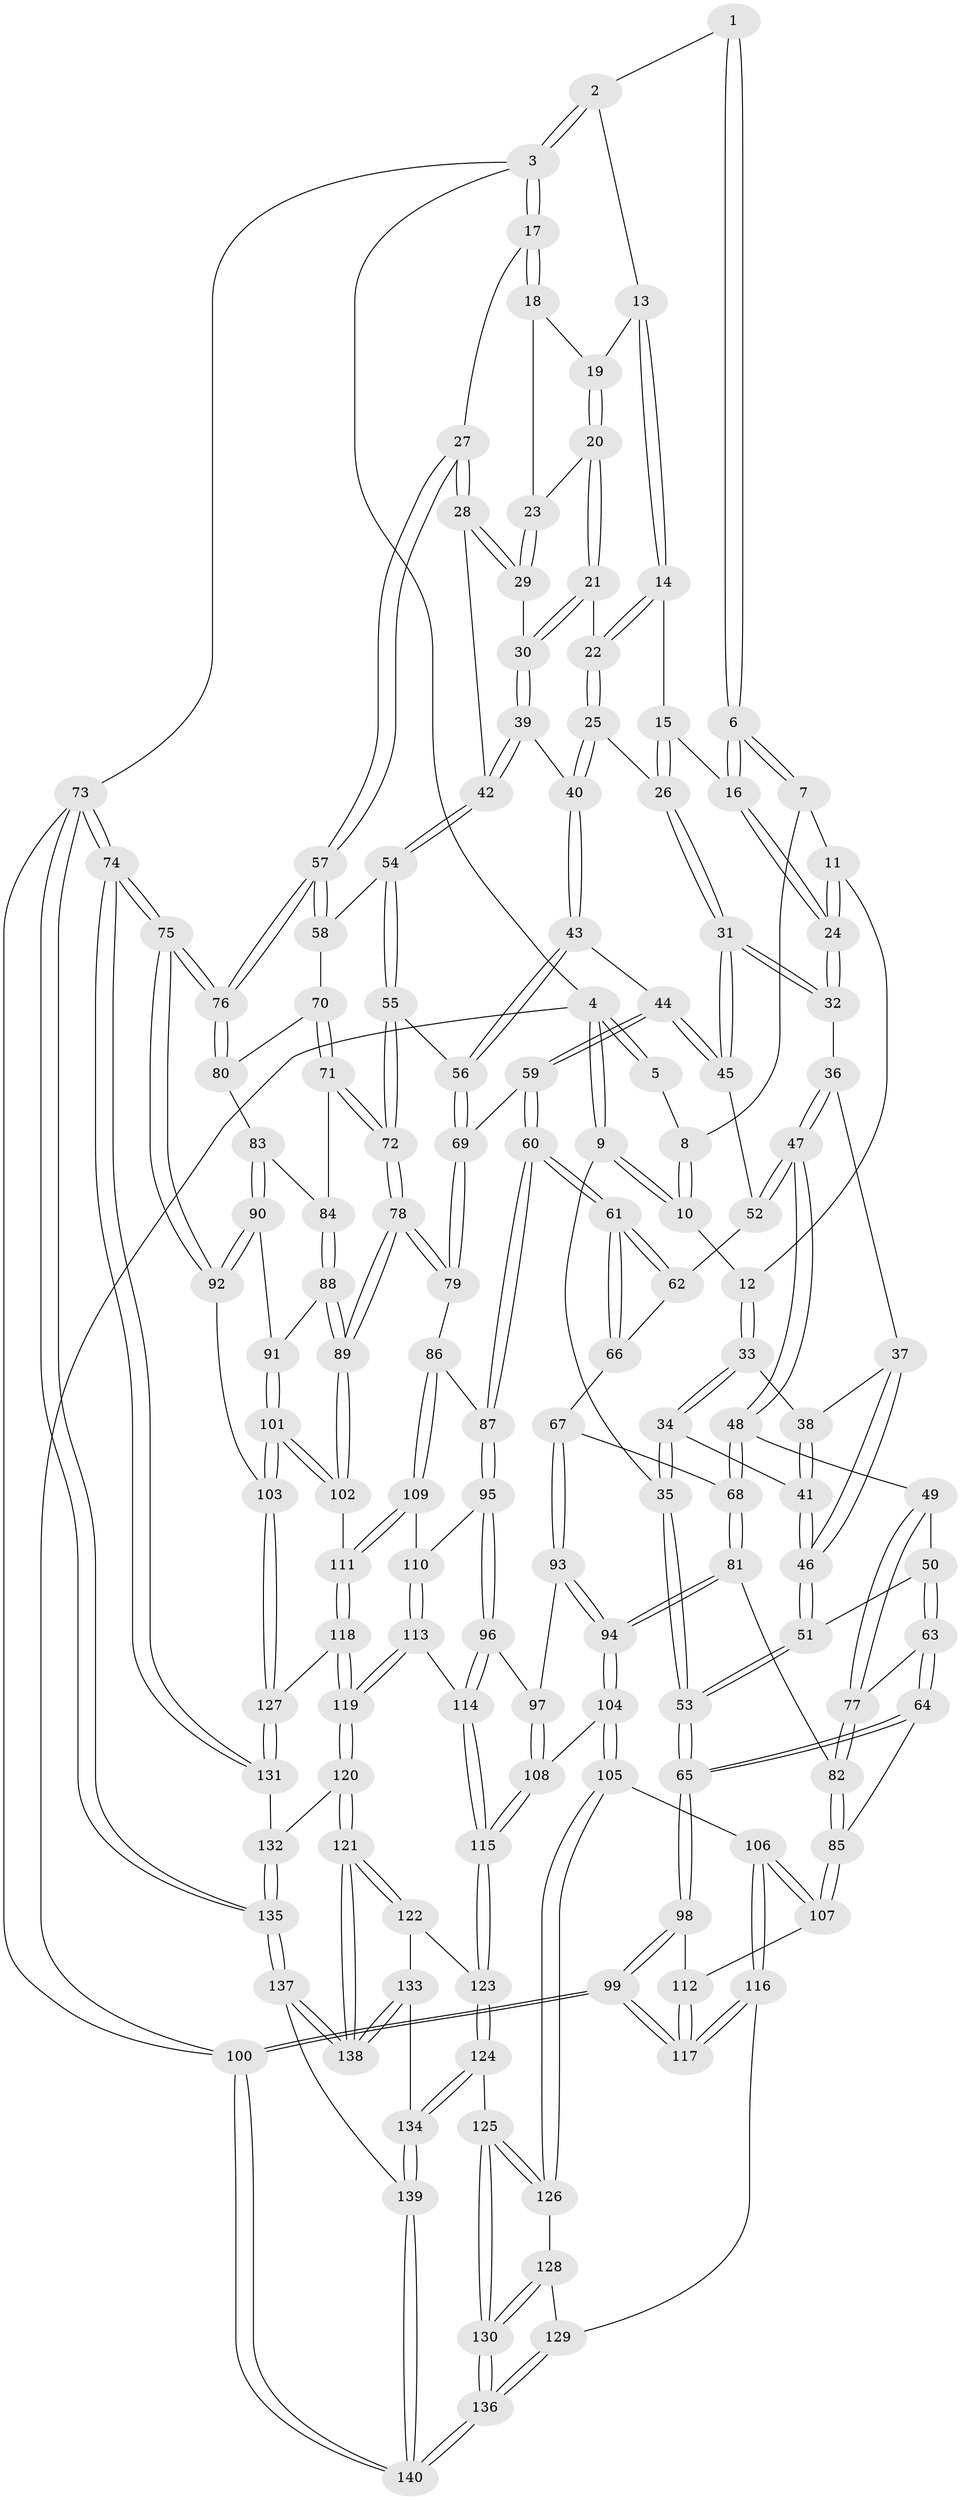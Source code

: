 // coarse degree distribution, {4: 0.35714285714285715, 7: 0.014285714285714285, 2: 0.04285714285714286, 6: 0.14285714285714285, 5: 0.3, 3: 0.11428571428571428, 8: 0.02857142857142857}
// Generated by graph-tools (version 1.1) at 2025/21/03/04/25 18:21:20]
// undirected, 140 vertices, 347 edges
graph export_dot {
graph [start="1"]
  node [color=gray90,style=filled];
  1 [pos="+0.36137194931830185+0"];
  2 [pos="+0.626004436683632+0"];
  3 [pos="+1+0"];
  4 [pos="+0+0"];
  5 [pos="+0.17187809993113548+0"];
  6 [pos="+0.3512118713124967+0.08119292912039754"];
  7 [pos="+0.17110946414170225+0"];
  8 [pos="+0.1623390624910902+0"];
  9 [pos="+0+0"];
  10 [pos="+0.08938453071492826+0.0820617324574685"];
  11 [pos="+0.2276471532325656+0.11011623105453987"];
  12 [pos="+0.1278808256283281+0.14487536090748038"];
  13 [pos="+0.6181405392182263+0"];
  14 [pos="+0.5458404304140658+0.054362420965107565"];
  15 [pos="+0.42780954632417817+0.10013330047372004"];
  16 [pos="+0.3515856909865145+0.08537042401908668"];
  17 [pos="+1+0.07644544868310746"];
  18 [pos="+0.7652621609057362+0.08983464228088148"];
  19 [pos="+0.6870417622634922+0.061722854040487656"];
  20 [pos="+0.6757433622316819+0.14388180304956377"];
  21 [pos="+0.6683074938236593+0.15693840206029533"];
  22 [pos="+0.5667182503686538+0.1633697839373665"];
  23 [pos="+0.7514780900322623+0.16265430243962775"];
  24 [pos="+0.3141167087358251+0.1324551501669167"];
  25 [pos="+0.5407338479439951+0.21787474198139004"];
  26 [pos="+0.49488083434139646+0.2245057887693104"];
  27 [pos="+1+0.08921685251510829"];
  28 [pos="+0.900972737381296+0.2366777674377284"];
  29 [pos="+0.7604000899731403+0.17455741252010906"];
  30 [pos="+0.6840446471772557+0.2340864035484249"];
  31 [pos="+0.4395509496964837+0.27287065260756327"];
  32 [pos="+0.31388190885305967+0.14013123622361623"];
  33 [pos="+0.11878782028036357+0.18981120972402657"];
  34 [pos="+0.02261720672015102+0.24472677549955224"];
  35 [pos="+0+0.3340470947369748"];
  36 [pos="+0.26559827517945606+0.2392353011232756"];
  37 [pos="+0.2413979757481819+0.24604471539512823"];
  38 [pos="+0.12493639844576794+0.19512131476283748"];
  39 [pos="+0.6820697082268254+0.2713877205998838"];
  40 [pos="+0.6200048313578186+0.295894667753894"];
  41 [pos="+0.1509406165986772+0.3062922582654543"];
  42 [pos="+0.7965053399416973+0.31430509286965097"];
  43 [pos="+0.5753374850629053+0.41660900931991673"];
  44 [pos="+0.5727750692171382+0.417823048374509"];
  45 [pos="+0.41108640167835225+0.36862214092930207"];
  46 [pos="+0.171184355683439+0.3383277187695211"];
  47 [pos="+0.36412263539377226+0.3843480547243247"];
  48 [pos="+0.30713294722384643+0.44022566771807947"];
  49 [pos="+0.28329522599639395+0.43739794123778625"];
  50 [pos="+0.22286807876194023+0.4158213553182338"];
  51 [pos="+0.16725731056299603+0.3619170738403531"];
  52 [pos="+0.3976830558863384+0.37518439506910195"];
  53 [pos="+0+0.4233734080587079"];
  54 [pos="+0.7782708062152462+0.43237143350889995"];
  55 [pos="+0.7747223028278508+0.4352449413834126"];
  56 [pos="+0.7029157165031317+0.46000966135907545"];
  57 [pos="+1+0.27027980833628834"];
  58 [pos="+0.8421810228449325+0.4580599624613552"];
  59 [pos="+0.543819759478359+0.532991492228011"];
  60 [pos="+0.5308461187960931+0.5653055506338852"];
  61 [pos="+0.5087144226069477+0.559785712298848"];
  62 [pos="+0.4410707406345459+0.4860584762213208"];
  63 [pos="+0.09980626303203523+0.5167296035013282"];
  64 [pos="+0.05698022218285955+0.5158004656928509"];
  65 [pos="+0+0.4260234241027583"];
  66 [pos="+0.40953685593305234+0.5586737018421103"];
  67 [pos="+0.376836988177006+0.5642660684301243"];
  68 [pos="+0.311408696290605+0.46658549305005487"];
  69 [pos="+0.6906335417753036+0.545399341222452"];
  70 [pos="+0.8795440973208624+0.5036477923996256"];
  71 [pos="+0.8300260190121995+0.5798212054063502"];
  72 [pos="+0.7965288414999406+0.587148702052236"];
  73 [pos="+1+1"];
  74 [pos="+1+1"];
  75 [pos="+1+0.7509099294599073"];
  76 [pos="+1+0.3758650606060289"];
  77 [pos="+0.16544794572684202+0.5534022465689624"];
  78 [pos="+0.761611978677993+0.6309444758755631"];
  79 [pos="+0.6941186882856878+0.6100004010061338"];
  80 [pos="+0.9321011831414555+0.5278756309833719"];
  81 [pos="+0.2332105599737433+0.6160570213262916"];
  82 [pos="+0.17069700579299277+0.561804048491081"];
  83 [pos="+0.9291383557816613+0.5762812313450298"];
  84 [pos="+0.8550079876011806+0.59060280160688"];
  85 [pos="+0.11027269560913837+0.6483224017541556"];
  86 [pos="+0.6857220598372692+0.6144009846238295"];
  87 [pos="+0.5338217388725165+0.5761278839789765"];
  88 [pos="+0.8688130899751981+0.6290781485702125"];
  89 [pos="+0.7702735991368204+0.6475626013906067"];
  90 [pos="+0.9471037961410683+0.6253103937972837"];
  91 [pos="+0.8772113611183179+0.6363553498375906"];
  92 [pos="+1+0.7321768456219437"];
  93 [pos="+0.37462570222502123+0.5782221664034266"];
  94 [pos="+0.2420489767704379+0.6618503299105263"];
  95 [pos="+0.5223714512785802+0.6268832286027403"];
  96 [pos="+0.4685715620772846+0.68390096537138"];
  97 [pos="+0.3961207141251782+0.641311809211614"];
  98 [pos="+0+0.7007513784796088"];
  99 [pos="+0+1"];
  100 [pos="+0+1"];
  101 [pos="+0.8273186316242166+0.74861680424487"];
  102 [pos="+0.7925332337469051+0.7104491338246448"];
  103 [pos="+0.8531761119517415+0.7913262084381465"];
  104 [pos="+0.23665179591942065+0.70069259827044"];
  105 [pos="+0.22378586204828374+0.7124745374638972"];
  106 [pos="+0.2151196532059216+0.7139450046279685"];
  107 [pos="+0.11406238432331682+0.6855725648634325"];
  108 [pos="+0.3063703030229096+0.7111785400852098"];
  109 [pos="+0.6360314575608278+0.7064688759743687"];
  110 [pos="+0.586410072538604+0.6829604136731515"];
  111 [pos="+0.6442418543457944+0.7452376258927421"];
  112 [pos="+0.10356114009564087+0.6891933590051883"];
  113 [pos="+0.5268964338050534+0.7558804877540762"];
  114 [pos="+0.4659176475001924+0.7191097749359713"];
  115 [pos="+0.4068162487991049+0.7838458601744391"];
  116 [pos="+0.08516533803854758+0.8859799804497447"];
  117 [pos="+0.05965430488924913+0.8948997609550904"];
  118 [pos="+0.6288874999546767+0.8066555318666361"];
  119 [pos="+0.606187808084725+0.8347340167988957"];
  120 [pos="+0.6003580402821851+0.8606112804043398"];
  121 [pos="+0.5898298908506465+0.8890215402660476"];
  122 [pos="+0.4891529760600984+0.8772204964964929"];
  123 [pos="+0.40424202912564894+0.8483638191481161"];
  124 [pos="+0.3613101609007217+0.8843094797833739"];
  125 [pos="+0.3341423309577149+0.8892015202221031"];
  126 [pos="+0.25364615511093963+0.8087185767264317"];
  127 [pos="+0.8468400396523622+0.8041365702752933"];
  128 [pos="+0.19336883188184867+0.871555359982645"];
  129 [pos="+0.1208155193487403+0.8894850563185959"];
  130 [pos="+0.2896718796860663+0.9342733019294825"];
  131 [pos="+0.8438147346646393+0.8273648934183995"];
  132 [pos="+0.8260961283133913+0.8683537275073145"];
  133 [pos="+0.4545814514080621+0.9687168650964911"];
  134 [pos="+0.413913459781016+0.9976950200829188"];
  135 [pos="+0.729796163622534+1"];
  136 [pos="+0.2645357166440277+0.9799844960562646"];
  137 [pos="+0.7262357892726911+1"];
  138 [pos="+0.6187611445514336+0.9826869399629331"];
  139 [pos="+0.4195284527961649+1"];
  140 [pos="+0.21846993952955804+1"];
  1 -- 2;
  1 -- 6;
  1 -- 6;
  2 -- 3;
  2 -- 3;
  2 -- 13;
  3 -- 4;
  3 -- 17;
  3 -- 17;
  3 -- 73;
  4 -- 5;
  4 -- 5;
  4 -- 9;
  4 -- 9;
  4 -- 100;
  5 -- 8;
  6 -- 7;
  6 -- 7;
  6 -- 16;
  6 -- 16;
  7 -- 8;
  7 -- 11;
  8 -- 10;
  8 -- 10;
  9 -- 10;
  9 -- 10;
  9 -- 35;
  10 -- 12;
  11 -- 12;
  11 -- 24;
  11 -- 24;
  12 -- 33;
  12 -- 33;
  13 -- 14;
  13 -- 14;
  13 -- 19;
  14 -- 15;
  14 -- 22;
  14 -- 22;
  15 -- 16;
  15 -- 26;
  15 -- 26;
  16 -- 24;
  16 -- 24;
  17 -- 18;
  17 -- 18;
  17 -- 27;
  18 -- 19;
  18 -- 23;
  19 -- 20;
  19 -- 20;
  20 -- 21;
  20 -- 21;
  20 -- 23;
  21 -- 22;
  21 -- 30;
  21 -- 30;
  22 -- 25;
  22 -- 25;
  23 -- 29;
  23 -- 29;
  24 -- 32;
  24 -- 32;
  25 -- 26;
  25 -- 40;
  25 -- 40;
  26 -- 31;
  26 -- 31;
  27 -- 28;
  27 -- 28;
  27 -- 57;
  27 -- 57;
  28 -- 29;
  28 -- 29;
  28 -- 42;
  29 -- 30;
  30 -- 39;
  30 -- 39;
  31 -- 32;
  31 -- 32;
  31 -- 45;
  31 -- 45;
  32 -- 36;
  33 -- 34;
  33 -- 34;
  33 -- 38;
  34 -- 35;
  34 -- 35;
  34 -- 41;
  35 -- 53;
  35 -- 53;
  36 -- 37;
  36 -- 47;
  36 -- 47;
  37 -- 38;
  37 -- 46;
  37 -- 46;
  38 -- 41;
  38 -- 41;
  39 -- 40;
  39 -- 42;
  39 -- 42;
  40 -- 43;
  40 -- 43;
  41 -- 46;
  41 -- 46;
  42 -- 54;
  42 -- 54;
  43 -- 44;
  43 -- 56;
  43 -- 56;
  44 -- 45;
  44 -- 45;
  44 -- 59;
  44 -- 59;
  45 -- 52;
  46 -- 51;
  46 -- 51;
  47 -- 48;
  47 -- 48;
  47 -- 52;
  47 -- 52;
  48 -- 49;
  48 -- 68;
  48 -- 68;
  49 -- 50;
  49 -- 77;
  49 -- 77;
  50 -- 51;
  50 -- 63;
  50 -- 63;
  51 -- 53;
  51 -- 53;
  52 -- 62;
  53 -- 65;
  53 -- 65;
  54 -- 55;
  54 -- 55;
  54 -- 58;
  55 -- 56;
  55 -- 72;
  55 -- 72;
  56 -- 69;
  56 -- 69;
  57 -- 58;
  57 -- 58;
  57 -- 76;
  57 -- 76;
  58 -- 70;
  59 -- 60;
  59 -- 60;
  59 -- 69;
  60 -- 61;
  60 -- 61;
  60 -- 87;
  60 -- 87;
  61 -- 62;
  61 -- 62;
  61 -- 66;
  61 -- 66;
  62 -- 66;
  63 -- 64;
  63 -- 64;
  63 -- 77;
  64 -- 65;
  64 -- 65;
  64 -- 85;
  65 -- 98;
  65 -- 98;
  66 -- 67;
  67 -- 68;
  67 -- 93;
  67 -- 93;
  68 -- 81;
  68 -- 81;
  69 -- 79;
  69 -- 79;
  70 -- 71;
  70 -- 71;
  70 -- 80;
  71 -- 72;
  71 -- 72;
  71 -- 84;
  72 -- 78;
  72 -- 78;
  73 -- 74;
  73 -- 74;
  73 -- 135;
  73 -- 135;
  73 -- 100;
  74 -- 75;
  74 -- 75;
  74 -- 131;
  74 -- 131;
  75 -- 76;
  75 -- 76;
  75 -- 92;
  75 -- 92;
  76 -- 80;
  76 -- 80;
  77 -- 82;
  77 -- 82;
  78 -- 79;
  78 -- 79;
  78 -- 89;
  78 -- 89;
  79 -- 86;
  80 -- 83;
  81 -- 82;
  81 -- 94;
  81 -- 94;
  82 -- 85;
  82 -- 85;
  83 -- 84;
  83 -- 90;
  83 -- 90;
  84 -- 88;
  84 -- 88;
  85 -- 107;
  85 -- 107;
  86 -- 87;
  86 -- 109;
  86 -- 109;
  87 -- 95;
  87 -- 95;
  88 -- 89;
  88 -- 89;
  88 -- 91;
  89 -- 102;
  89 -- 102;
  90 -- 91;
  90 -- 92;
  90 -- 92;
  91 -- 101;
  91 -- 101;
  92 -- 103;
  93 -- 94;
  93 -- 94;
  93 -- 97;
  94 -- 104;
  94 -- 104;
  95 -- 96;
  95 -- 96;
  95 -- 110;
  96 -- 97;
  96 -- 114;
  96 -- 114;
  97 -- 108;
  97 -- 108;
  98 -- 99;
  98 -- 99;
  98 -- 112;
  99 -- 100;
  99 -- 100;
  99 -- 117;
  99 -- 117;
  100 -- 140;
  100 -- 140;
  101 -- 102;
  101 -- 102;
  101 -- 103;
  101 -- 103;
  102 -- 111;
  103 -- 127;
  103 -- 127;
  104 -- 105;
  104 -- 105;
  104 -- 108;
  105 -- 106;
  105 -- 126;
  105 -- 126;
  106 -- 107;
  106 -- 107;
  106 -- 116;
  106 -- 116;
  107 -- 112;
  108 -- 115;
  108 -- 115;
  109 -- 110;
  109 -- 111;
  109 -- 111;
  110 -- 113;
  110 -- 113;
  111 -- 118;
  111 -- 118;
  112 -- 117;
  112 -- 117;
  113 -- 114;
  113 -- 119;
  113 -- 119;
  114 -- 115;
  114 -- 115;
  115 -- 123;
  115 -- 123;
  116 -- 117;
  116 -- 117;
  116 -- 129;
  118 -- 119;
  118 -- 119;
  118 -- 127;
  119 -- 120;
  119 -- 120;
  120 -- 121;
  120 -- 121;
  120 -- 132;
  121 -- 122;
  121 -- 122;
  121 -- 138;
  121 -- 138;
  122 -- 123;
  122 -- 133;
  123 -- 124;
  123 -- 124;
  124 -- 125;
  124 -- 134;
  124 -- 134;
  125 -- 126;
  125 -- 126;
  125 -- 130;
  125 -- 130;
  126 -- 128;
  127 -- 131;
  127 -- 131;
  128 -- 129;
  128 -- 130;
  128 -- 130;
  129 -- 136;
  129 -- 136;
  130 -- 136;
  130 -- 136;
  131 -- 132;
  132 -- 135;
  132 -- 135;
  133 -- 134;
  133 -- 138;
  133 -- 138;
  134 -- 139;
  134 -- 139;
  135 -- 137;
  135 -- 137;
  136 -- 140;
  136 -- 140;
  137 -- 138;
  137 -- 138;
  137 -- 139;
  139 -- 140;
  139 -- 140;
}
